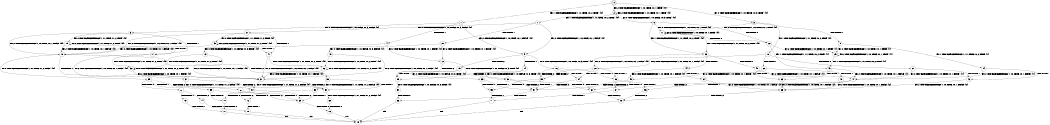 digraph BCG {
size = "7, 10.5";
center = TRUE;
node [shape = circle];
0 [peripheries = 2];
0 -> 1 [label = "EX !1 !ATOMIC_EXCH_BRANCH (1, +1, TRUE, +0, 2, TRUE) !{0}"];
0 -> 2 [label = "EX !2 !ATOMIC_EXCH_BRANCH (1, +0, TRUE, +0, 1, TRUE) !{0}"];
0 -> 3 [label = "EX !0 !ATOMIC_EXCH_BRANCH (1, +0, FALSE, +0, 3, TRUE) !{0}"];
1 -> 4 [label = "TERMINATE !1"];
1 -> 5 [label = "EX !2 !ATOMIC_EXCH_BRANCH (1, +0, TRUE, +0, 1, FALSE) !{0}"];
1 -> 6 [label = "EX !0 !ATOMIC_EXCH_BRANCH (1, +0, FALSE, +0, 3, FALSE) !{0}"];
2 -> 7 [label = "EX !1 !ATOMIC_EXCH_BRANCH (1, +1, TRUE, +0, 2, TRUE) !{0}"];
2 -> 8 [label = "EX !0 !ATOMIC_EXCH_BRANCH (1, +0, FALSE, +0, 3, TRUE) !{0}"];
2 -> 2 [label = "EX !2 !ATOMIC_EXCH_BRANCH (1, +0, TRUE, +0, 1, TRUE) !{0}"];
3 -> 9 [label = "TERMINATE !0"];
3 -> 10 [label = "EX !1 !ATOMIC_EXCH_BRANCH (1, +1, TRUE, +0, 2, TRUE) !{0}"];
3 -> 11 [label = "EX !2 !ATOMIC_EXCH_BRANCH (1, +0, TRUE, +0, 1, TRUE) !{0}"];
4 -> 12 [label = "EX !2 !ATOMIC_EXCH_BRANCH (1, +0, TRUE, +0, 1, FALSE) !{0}"];
4 -> 13 [label = "EX !0 !ATOMIC_EXCH_BRANCH (1, +0, FALSE, +0, 3, FALSE) !{0}"];
5 -> 14 [label = "TERMINATE !1"];
5 -> 15 [label = "TERMINATE !2"];
5 -> 16 [label = "EX !0 !ATOMIC_EXCH_BRANCH (1, +0, FALSE, +0, 3, TRUE) !{0}"];
6 -> 17 [label = "TERMINATE !1"];
6 -> 18 [label = "EX !2 !ATOMIC_EXCH_BRANCH (1, +0, TRUE, +0, 1, FALSE) !{0}"];
6 -> 19 [label = "EX !0 !ATOMIC_EXCH_BRANCH (1, +1, TRUE, +1, 2, TRUE) !{0}"];
7 -> 20 [label = "TERMINATE !1"];
7 -> 21 [label = "EX !0 !ATOMIC_EXCH_BRANCH (1, +0, FALSE, +0, 3, FALSE) !{0}"];
7 -> 5 [label = "EX !2 !ATOMIC_EXCH_BRANCH (1, +0, TRUE, +0, 1, FALSE) !{0}"];
8 -> 22 [label = "TERMINATE !0"];
8 -> 23 [label = "EX !1 !ATOMIC_EXCH_BRANCH (1, +1, TRUE, +0, 2, TRUE) !{0}"];
8 -> 11 [label = "EX !2 !ATOMIC_EXCH_BRANCH (1, +0, TRUE, +0, 1, TRUE) !{0}"];
9 -> 24 [label = "EX !1 !ATOMIC_EXCH_BRANCH (1, +1, TRUE, +0, 2, TRUE) !{1}"];
9 -> 25 [label = "EX !2 !ATOMIC_EXCH_BRANCH (1, +0, TRUE, +0, 1, TRUE) !{1}"];
10 -> 26 [label = "TERMINATE !1"];
10 -> 27 [label = "TERMINATE !0"];
10 -> 28 [label = "EX !2 !ATOMIC_EXCH_BRANCH (1, +0, TRUE, +0, 1, FALSE) !{0}"];
11 -> 22 [label = "TERMINATE !0"];
11 -> 23 [label = "EX !1 !ATOMIC_EXCH_BRANCH (1, +1, TRUE, +0, 2, TRUE) !{0}"];
11 -> 11 [label = "EX !2 !ATOMIC_EXCH_BRANCH (1, +0, TRUE, +0, 1, TRUE) !{0}"];
12 -> 29 [label = "TERMINATE !2"];
12 -> 30 [label = "EX !0 !ATOMIC_EXCH_BRANCH (1, +0, FALSE, +0, 3, TRUE) !{0}"];
13 -> 31 [label = "EX !2 !ATOMIC_EXCH_BRANCH (1, +0, TRUE, +0, 1, FALSE) !{0}"];
13 -> 32 [label = "EX !0 !ATOMIC_EXCH_BRANCH (1, +1, TRUE, +1, 2, TRUE) !{0}"];
14 -> 29 [label = "TERMINATE !2"];
14 -> 30 [label = "EX !0 !ATOMIC_EXCH_BRANCH (1, +0, FALSE, +0, 3, TRUE) !{0}"];
15 -> 29 [label = "TERMINATE !1"];
15 -> 33 [label = "EX !0 !ATOMIC_EXCH_BRANCH (1, +0, FALSE, +0, 3, TRUE) !{0}"];
16 -> 34 [label = "TERMINATE !1"];
16 -> 35 [label = "TERMINATE !2"];
16 -> 36 [label = "TERMINATE !0"];
17 -> 31 [label = "EX !2 !ATOMIC_EXCH_BRANCH (1, +0, TRUE, +0, 1, FALSE) !{0}"];
17 -> 32 [label = "EX !0 !ATOMIC_EXCH_BRANCH (1, +1, TRUE, +1, 2, TRUE) !{0}"];
18 -> 37 [label = "TERMINATE !1"];
18 -> 38 [label = "TERMINATE !2"];
18 -> 39 [label = "EX !0 !ATOMIC_EXCH_BRANCH (1, +1, TRUE, +1, 2, FALSE) !{0}"];
19 -> 17 [label = "TERMINATE !1"];
19 -> 18 [label = "EX !2 !ATOMIC_EXCH_BRANCH (1, +0, TRUE, +0, 1, FALSE) !{0}"];
19 -> 19 [label = "EX !0 !ATOMIC_EXCH_BRANCH (1, +1, TRUE, +1, 2, TRUE) !{0}"];
20 -> 40 [label = "EX !0 !ATOMIC_EXCH_BRANCH (1, +0, FALSE, +0, 3, FALSE) !{0}"];
20 -> 12 [label = "EX !2 !ATOMIC_EXCH_BRANCH (1, +0, TRUE, +0, 1, FALSE) !{0}"];
21 -> 41 [label = "TERMINATE !1"];
21 -> 18 [label = "EX !2 !ATOMIC_EXCH_BRANCH (1, +0, TRUE, +0, 1, FALSE) !{0}"];
21 -> 42 [label = "EX !0 !ATOMIC_EXCH_BRANCH (1, +1, TRUE, +1, 2, TRUE) !{0}"];
22 -> 43 [label = "EX !1 !ATOMIC_EXCH_BRANCH (1, +1, TRUE, +0, 2, TRUE) !{1}"];
22 -> 25 [label = "EX !2 !ATOMIC_EXCH_BRANCH (1, +0, TRUE, +0, 1, TRUE) !{1}"];
23 -> 44 [label = "TERMINATE !1"];
23 -> 45 [label = "TERMINATE !0"];
23 -> 28 [label = "EX !2 !ATOMIC_EXCH_BRANCH (1, +0, TRUE, +0, 1, FALSE) !{0}"];
24 -> 46 [label = "TERMINATE !1"];
24 -> 47 [label = "EX !2 !ATOMIC_EXCH_BRANCH (1, +0, TRUE, +0, 1, FALSE) !{1}"];
25 -> 43 [label = "EX !1 !ATOMIC_EXCH_BRANCH (1, +1, TRUE, +0, 2, TRUE) !{1}"];
25 -> 25 [label = "EX !2 !ATOMIC_EXCH_BRANCH (1, +0, TRUE, +0, 1, TRUE) !{1}"];
26 -> 48 [label = "TERMINATE !0"];
26 -> 49 [label = "EX !2 !ATOMIC_EXCH_BRANCH (1, +0, TRUE, +0, 1, FALSE) !{0}"];
27 -> 46 [label = "TERMINATE !1"];
27 -> 47 [label = "EX !2 !ATOMIC_EXCH_BRANCH (1, +0, TRUE, +0, 1, FALSE) !{1}"];
28 -> 34 [label = "TERMINATE !1"];
28 -> 35 [label = "TERMINATE !2"];
28 -> 36 [label = "TERMINATE !0"];
29 -> 50 [label = "EX !0 !ATOMIC_EXCH_BRANCH (1, +0, FALSE, +0, 3, TRUE) !{0}"];
30 -> 51 [label = "TERMINATE !2"];
30 -> 52 [label = "TERMINATE !0"];
31 -> 53 [label = "TERMINATE !2"];
31 -> 54 [label = "EX !0 !ATOMIC_EXCH_BRANCH (1, +1, TRUE, +1, 2, FALSE) !{0}"];
32 -> 31 [label = "EX !2 !ATOMIC_EXCH_BRANCH (1, +0, TRUE, +0, 1, FALSE) !{0}"];
32 -> 32 [label = "EX !0 !ATOMIC_EXCH_BRANCH (1, +1, TRUE, +1, 2, TRUE) !{0}"];
33 -> 51 [label = "TERMINATE !1"];
33 -> 55 [label = "TERMINATE !0"];
34 -> 51 [label = "TERMINATE !2"];
34 -> 52 [label = "TERMINATE !0"];
35 -> 51 [label = "TERMINATE !1"];
35 -> 55 [label = "TERMINATE !0"];
36 -> 56 [label = "TERMINATE !1"];
36 -> 57 [label = "TERMINATE !2"];
37 -> 53 [label = "TERMINATE !2"];
37 -> 54 [label = "EX !0 !ATOMIC_EXCH_BRANCH (1, +1, TRUE, +1, 2, FALSE) !{0}"];
38 -> 53 [label = "TERMINATE !1"];
38 -> 58 [label = "EX !0 !ATOMIC_EXCH_BRANCH (1, +1, TRUE, +1, 2, FALSE) !{0}"];
39 -> 59 [label = "TERMINATE !1"];
39 -> 60 [label = "TERMINATE !2"];
39 -> 61 [label = "TERMINATE !0"];
40 -> 31 [label = "EX !2 !ATOMIC_EXCH_BRANCH (1, +0, TRUE, +0, 1, FALSE) !{0}"];
40 -> 62 [label = "EX !0 !ATOMIC_EXCH_BRANCH (1, +1, TRUE, +1, 2, TRUE) !{0}"];
41 -> 31 [label = "EX !2 !ATOMIC_EXCH_BRANCH (1, +0, TRUE, +0, 1, FALSE) !{0}"];
41 -> 62 [label = "EX !0 !ATOMIC_EXCH_BRANCH (1, +1, TRUE, +1, 2, TRUE) !{0}"];
42 -> 41 [label = "TERMINATE !1"];
42 -> 18 [label = "EX !2 !ATOMIC_EXCH_BRANCH (1, +0, TRUE, +0, 1, FALSE) !{0}"];
42 -> 42 [label = "EX !0 !ATOMIC_EXCH_BRANCH (1, +1, TRUE, +1, 2, TRUE) !{0}"];
43 -> 63 [label = "TERMINATE !1"];
43 -> 47 [label = "EX !2 !ATOMIC_EXCH_BRANCH (1, +0, TRUE, +0, 1, FALSE) !{1}"];
44 -> 64 [label = "TERMINATE !0"];
44 -> 49 [label = "EX !2 !ATOMIC_EXCH_BRANCH (1, +0, TRUE, +0, 1, FALSE) !{0}"];
45 -> 63 [label = "TERMINATE !1"];
45 -> 47 [label = "EX !2 !ATOMIC_EXCH_BRANCH (1, +0, TRUE, +0, 1, FALSE) !{1}"];
46 -> 65 [label = "EX !2 !ATOMIC_EXCH_BRANCH (1, +0, TRUE, +0, 1, FALSE) !{2}"];
47 -> 56 [label = "TERMINATE !1"];
47 -> 57 [label = "TERMINATE !2"];
48 -> 65 [label = "EX !2 !ATOMIC_EXCH_BRANCH (1, +0, TRUE, +0, 1, FALSE) !{2}"];
49 -> 51 [label = "TERMINATE !2"];
49 -> 52 [label = "TERMINATE !0"];
50 -> 66 [label = "TERMINATE !0"];
51 -> 66 [label = "TERMINATE !0"];
52 -> 67 [label = "TERMINATE !2"];
53 -> 68 [label = "EX !0 !ATOMIC_EXCH_BRANCH (1, +1, TRUE, +1, 2, FALSE) !{0}"];
54 -> 69 [label = "TERMINATE !2"];
54 -> 70 [label = "TERMINATE !0"];
55 -> 71 [label = "TERMINATE !1"];
56 -> 67 [label = "TERMINATE !2"];
57 -> 71 [label = "TERMINATE !1"];
58 -> 69 [label = "TERMINATE !1"];
58 -> 72 [label = "TERMINATE !0"];
59 -> 69 [label = "TERMINATE !2"];
59 -> 70 [label = "TERMINATE !0"];
60 -> 69 [label = "TERMINATE !1"];
60 -> 72 [label = "TERMINATE !0"];
61 -> 73 [label = "TERMINATE !1"];
61 -> 74 [label = "TERMINATE !2"];
62 -> 31 [label = "EX !2 !ATOMIC_EXCH_BRANCH (1, +0, TRUE, +0, 1, FALSE) !{0}"];
62 -> 62 [label = "EX !0 !ATOMIC_EXCH_BRANCH (1, +1, TRUE, +1, 2, TRUE) !{0}"];
63 -> 65 [label = "EX !2 !ATOMIC_EXCH_BRANCH (1, +0, TRUE, +0, 1, FALSE) !{2}"];
64 -> 65 [label = "EX !2 !ATOMIC_EXCH_BRANCH (1, +0, TRUE, +0, 1, FALSE) !{2}"];
65 -> 67 [label = "TERMINATE !2"];
66 -> 75 [label = "exit"];
67 -> 75 [label = "exit"];
68 -> 76 [label = "TERMINATE !0"];
69 -> 76 [label = "TERMINATE !0"];
70 -> 77 [label = "TERMINATE !2"];
71 -> 75 [label = "exit"];
72 -> 78 [label = "TERMINATE !1"];
73 -> 77 [label = "TERMINATE !2"];
74 -> 78 [label = "TERMINATE !1"];
76 -> 75 [label = "exit"];
77 -> 75 [label = "exit"];
78 -> 75 [label = "exit"];
}
